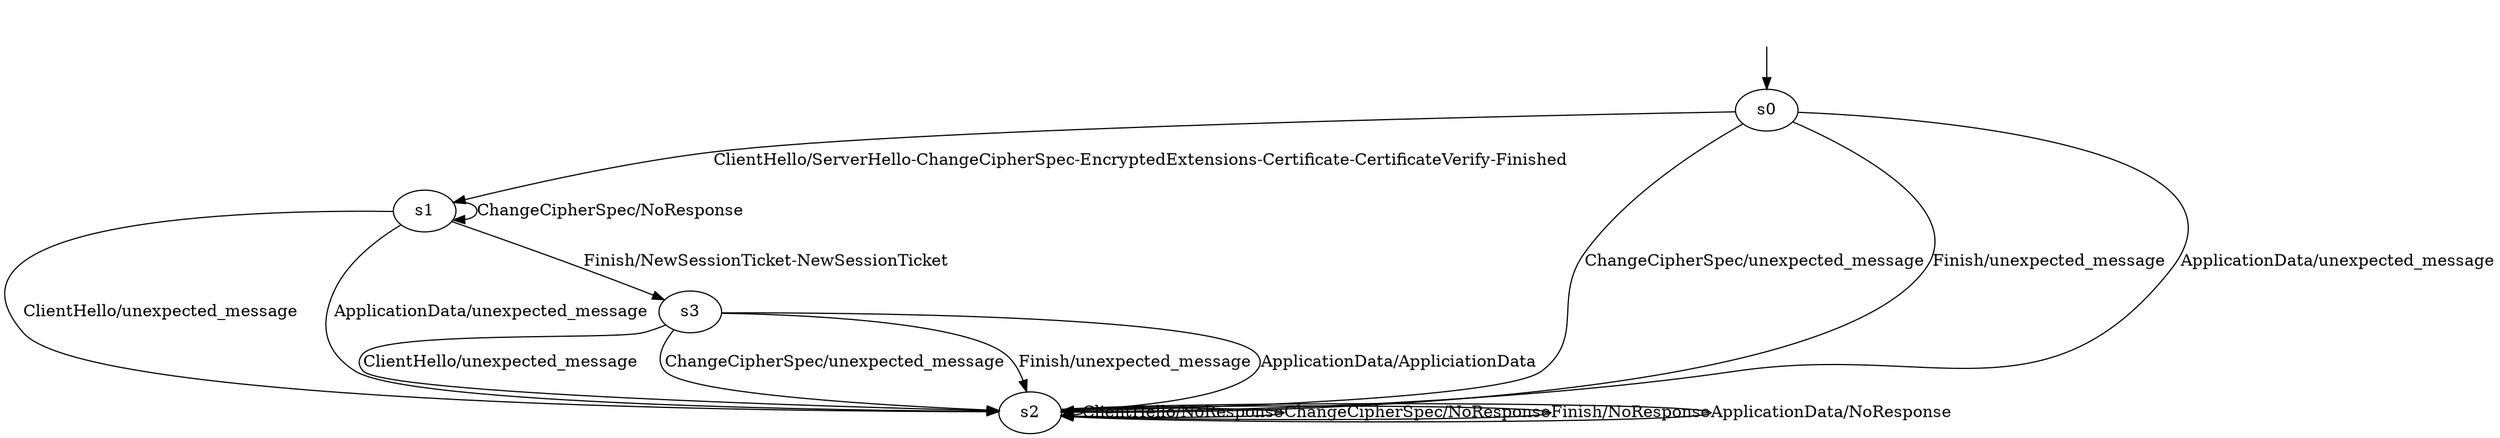 digraph openssl_111f_tls13_ju {
s0 [label="s0"];
s1 [label="s1"];
s2 [label="s2"];
s3 [label="s3"];
s0 -> s1 [label="ClientHello/ServerHello-ChangeCipherSpec-EncryptedExtensions-Certificate-CertificateVerify-Finished"];
s0 -> s2 [label="ChangeCipherSpec/unexpected_message"];
s0 -> s2 [label="Finish/unexpected_message"];
s0 -> s2 [label="ApplicationData/unexpected_message"];
s1 -> s2 [label="ClientHello/unexpected_message"];
s1 -> s1 [label="ChangeCipherSpec/NoResponse"];
s1 -> s3 [label="Finish/NewSessionTicket-NewSessionTicket"];
s1 -> s2 [label="ApplicationData/unexpected_message"];
s2 -> s2 [label="ClientHello/NoResponse"];
s2 -> s2 [label="ChangeCipherSpec/NoResponse"];
s2 -> s2 [label="Finish/NoResponse"];
s2 -> s2 [label="ApplicationData/NoResponse"];
s3 -> s2 [label="ClientHello/unexpected_message"];
s3 -> s2 [label="ChangeCipherSpec/unexpected_message"];
s3 -> s2 [label="Finish/unexpected_message"];
s3 -> s2 [label="ApplicationData/AppliciationData"];
__start0 [shape=none, label=""];
__start0 -> s0 [label=""];
}
